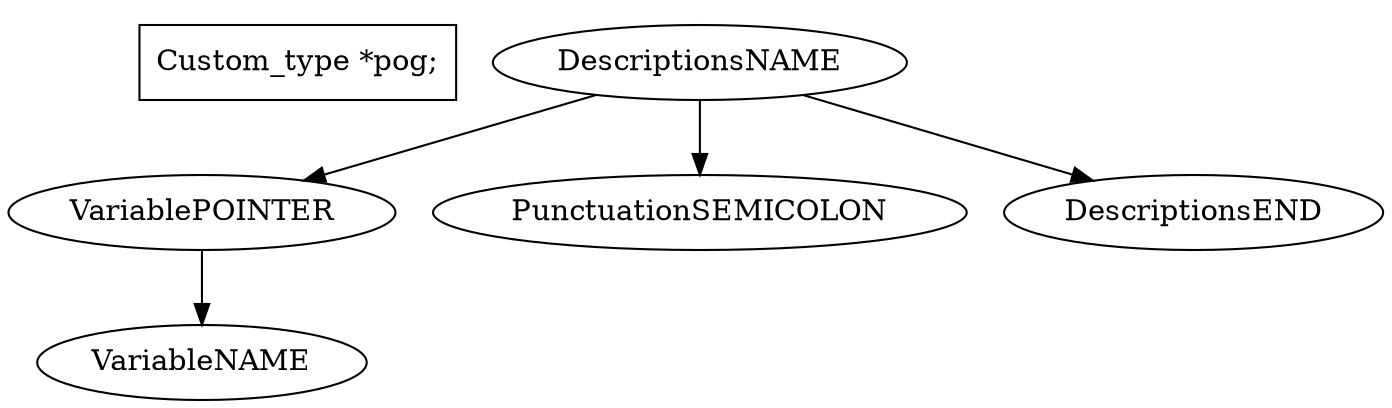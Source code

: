 digraph G { 
	subgraph clusterHeader {
		margin=0
		style="invis"
		HEADER [shape="box" label="Custom_type *pog;"];
	}	1->2;
	2->3;
	1->4;
	1->5;
	1[label=DescriptionsNAME];
	2[label=VariablePOINTER];
	3[label=VariableNAME];
	4[label=PunctuationSEMICOLON];
	5[label=DescriptionsEND];
}